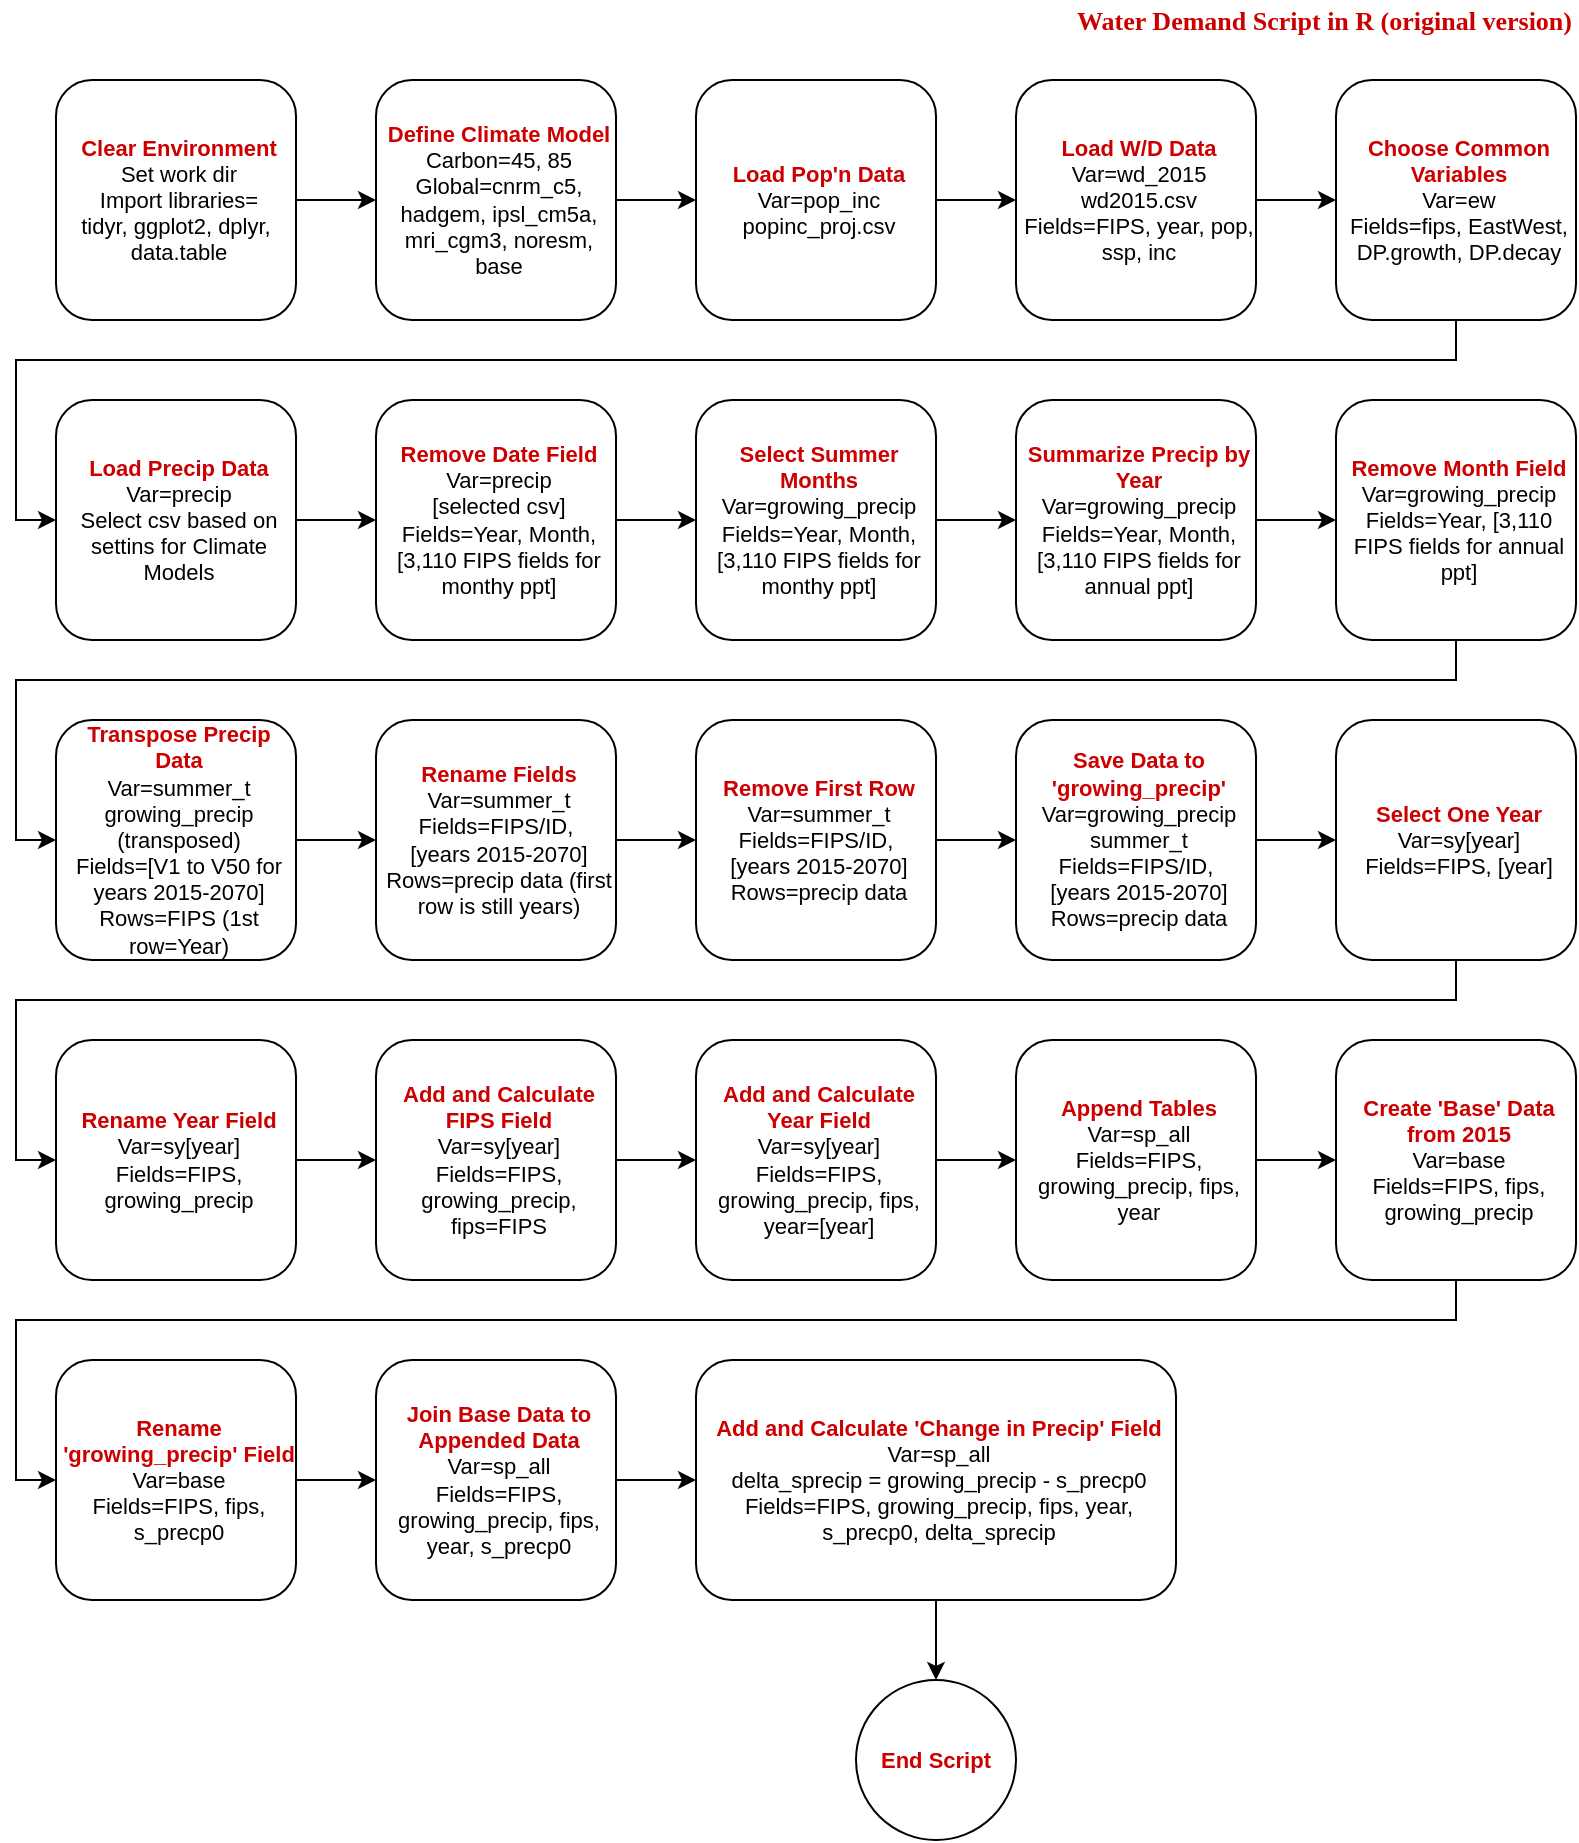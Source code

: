<mxfile version="14.5.1" type="device"><diagram id="We5QGOC63Fbfhzwro2ah" name="Page-1"><mxGraphModel dx="893" dy="936" grid="1" gridSize="10" guides="1" tooltips="1" connect="1" arrows="1" fold="1" page="1" pageScale="1" pageWidth="850" pageHeight="1100" math="0" shadow="0"><root><mxCell id="0"/><mxCell id="1" parent="0"/><mxCell id="MuOmiJMXaoiD6UfXKGo--31" value="" style="edgeStyle=orthogonalEdgeStyle;rounded=0;orthogonalLoop=1;jettySize=auto;html=1;" edge="1" parent="1" source="MuOmiJMXaoiD6UfXKGo--1" target="MuOmiJMXaoiD6UfXKGo--2"><mxGeometry relative="1" as="geometry"/></mxCell><mxCell id="MuOmiJMXaoiD6UfXKGo--1" value="&lt;b style=&quot;font-size: 11px&quot;&gt;&lt;font color=&quot;#cc0000&quot; style=&quot;font-size: 11px&quot;&gt;Clear Environment&lt;/font&gt;&lt;/b&gt;&lt;br style=&quot;font-size: 11px&quot;&gt;Set work dir&lt;br&gt;Import libraries=&lt;br&gt;tidyr,&amp;nbsp;ggplot2,&amp;nbsp;dplyr,&amp;nbsp;&lt;br&gt;data.table" style="rounded=1;whiteSpace=wrap;html=1;perimeterSpacing=0;spacing=0;fontSize=11;spacingTop=1;spacingLeft=4;spacingBottom=1;spacingRight=1;labelPosition=center;verticalLabelPosition=middle;align=center;verticalAlign=middle;" vertex="1" parent="1"><mxGeometry x="40" y="80" width="120" height="120" as="geometry"/></mxCell><mxCell id="MuOmiJMXaoiD6UfXKGo--32" value="" style="edgeStyle=orthogonalEdgeStyle;rounded=0;orthogonalLoop=1;jettySize=auto;html=1;" edge="1" parent="1" source="MuOmiJMXaoiD6UfXKGo--2" target="MuOmiJMXaoiD6UfXKGo--3"><mxGeometry relative="1" as="geometry"/></mxCell><mxCell id="MuOmiJMXaoiD6UfXKGo--2" value="&lt;b style=&quot;font-size: 11px&quot;&gt;&lt;font color=&quot;#cc0000&quot; style=&quot;font-size: 11px&quot;&gt;Define Climate Model&lt;/font&gt;&lt;/b&gt;&lt;br style=&quot;font-size: 11px&quot;&gt;Carbon=45, 85&lt;br&gt;Global=cnrm_c5, hadgem, ipsl_cm5a, mri_cgm3, noresm, base" style="rounded=1;whiteSpace=wrap;html=1;perimeterSpacing=0;spacing=0;fontSize=11;spacingTop=1;spacingLeft=4;spacingBottom=1;spacingRight=1;labelPosition=center;verticalLabelPosition=middle;align=center;verticalAlign=middle;" vertex="1" parent="1"><mxGeometry x="200" y="80" width="120" height="120" as="geometry"/></mxCell><mxCell id="MuOmiJMXaoiD6UfXKGo--33" value="" style="edgeStyle=orthogonalEdgeStyle;rounded=0;orthogonalLoop=1;jettySize=auto;html=1;" edge="1" parent="1" source="MuOmiJMXaoiD6UfXKGo--3" target="MuOmiJMXaoiD6UfXKGo--4"><mxGeometry relative="1" as="geometry"/></mxCell><mxCell id="MuOmiJMXaoiD6UfXKGo--3" value="&lt;font color=&quot;#cc0000&quot;&gt;&lt;b&gt;Load Pop'n Data&lt;br&gt;&lt;/b&gt;&lt;/font&gt;Var=pop_inc&lt;br&gt;popinc_proj.csv" style="rounded=1;whiteSpace=wrap;html=1;perimeterSpacing=0;spacing=0;fontSize=11;spacingTop=1;spacingLeft=4;spacingBottom=1;spacingRight=1;labelPosition=center;verticalLabelPosition=middle;align=center;verticalAlign=middle;" vertex="1" parent="1"><mxGeometry x="360" y="80" width="120" height="120" as="geometry"/></mxCell><mxCell id="MuOmiJMXaoiD6UfXKGo--34" value="" style="edgeStyle=orthogonalEdgeStyle;rounded=0;orthogonalLoop=1;jettySize=auto;html=1;" edge="1" parent="1" source="MuOmiJMXaoiD6UfXKGo--4" target="MuOmiJMXaoiD6UfXKGo--5"><mxGeometry relative="1" as="geometry"/></mxCell><mxCell id="MuOmiJMXaoiD6UfXKGo--4" value="&lt;b style=&quot;font-size: 11px&quot;&gt;&lt;font color=&quot;#cc0000&quot; style=&quot;font-size: 11px&quot;&gt;Load W/D Data&lt;/font&gt;&lt;/b&gt;&lt;br style=&quot;font-size: 11px&quot;&gt;Var=wd_2015&lt;br&gt;wd2015.csv&lt;br&gt;Fields=FIPS, year, pop, ssp, inc" style="rounded=1;whiteSpace=wrap;html=1;perimeterSpacing=0;spacing=0;fontSize=11;spacingTop=1;spacingLeft=4;spacingBottom=1;spacingRight=1;labelPosition=center;verticalLabelPosition=middle;align=center;verticalAlign=middle;" vertex="1" parent="1"><mxGeometry x="520" y="80" width="120" height="120" as="geometry"/></mxCell><mxCell id="MuOmiJMXaoiD6UfXKGo--35" style="edgeStyle=orthogonalEdgeStyle;rounded=0;orthogonalLoop=1;jettySize=auto;html=1;entryX=0;entryY=0.5;entryDx=0;entryDy=0;" edge="1" parent="1" source="MuOmiJMXaoiD6UfXKGo--5" target="MuOmiJMXaoiD6UfXKGo--6"><mxGeometry relative="1" as="geometry"><Array as="points"><mxPoint x="740" y="220"/><mxPoint x="20" y="220"/><mxPoint x="20" y="300"/></Array></mxGeometry></mxCell><mxCell id="MuOmiJMXaoiD6UfXKGo--5" value="&lt;b style=&quot;font-size: 11px&quot;&gt;&lt;font color=&quot;#cc0000&quot; style=&quot;font-size: 11px&quot;&gt;Choose Common Variables&lt;/font&gt;&lt;/b&gt;&lt;br style=&quot;font-size: 11px&quot;&gt;Var=ew&lt;br&gt;Fields=fips, EastWest, DP.growth, DP.decay" style="rounded=1;whiteSpace=wrap;html=1;perimeterSpacing=0;spacing=0;fontSize=11;spacingTop=1;spacingLeft=4;spacingBottom=1;spacingRight=1;labelPosition=center;verticalLabelPosition=middle;align=center;verticalAlign=middle;" vertex="1" parent="1"><mxGeometry x="680" y="80" width="120" height="120" as="geometry"/></mxCell><mxCell id="MuOmiJMXaoiD6UfXKGo--36" value="" style="edgeStyle=orthogonalEdgeStyle;rounded=0;orthogonalLoop=1;jettySize=auto;html=1;" edge="1" parent="1" source="MuOmiJMXaoiD6UfXKGo--6" target="MuOmiJMXaoiD6UfXKGo--7"><mxGeometry relative="1" as="geometry"/></mxCell><mxCell id="MuOmiJMXaoiD6UfXKGo--6" value="&lt;b style=&quot;font-size: 11px&quot;&gt;&lt;font color=&quot;#cc0000&quot; style=&quot;font-size: 11px&quot;&gt;Load Precip Data&lt;/font&gt;&lt;/b&gt;&lt;br style=&quot;font-size: 11px&quot;&gt;Var=precip&lt;br&gt;Select csv based on settins for Climate Models" style="rounded=1;whiteSpace=wrap;html=1;perimeterSpacing=0;spacing=0;fontSize=11;spacingTop=1;spacingLeft=4;spacingBottom=1;spacingRight=1;labelPosition=center;verticalLabelPosition=middle;align=center;verticalAlign=middle;" vertex="1" parent="1"><mxGeometry x="40" y="240" width="120" height="120" as="geometry"/></mxCell><mxCell id="MuOmiJMXaoiD6UfXKGo--37" value="" style="edgeStyle=orthogonalEdgeStyle;rounded=0;orthogonalLoop=1;jettySize=auto;html=1;" edge="1" parent="1" source="MuOmiJMXaoiD6UfXKGo--7" target="MuOmiJMXaoiD6UfXKGo--8"><mxGeometry relative="1" as="geometry"/></mxCell><mxCell id="MuOmiJMXaoiD6UfXKGo--7" value="&lt;b style=&quot;font-size: 11px&quot;&gt;&lt;font color=&quot;#cc0000&quot; style=&quot;font-size: 11px&quot;&gt;Remove Date Field&lt;/font&gt;&lt;/b&gt;&lt;br style=&quot;font-size: 11px&quot;&gt;Var=precip&lt;br&gt;[selected csv]&lt;br&gt;Fields=Year, Month, [3,110 FIPS fields for monthy ppt]" style="rounded=1;whiteSpace=wrap;html=1;perimeterSpacing=0;spacing=0;fontSize=11;spacingTop=1;spacingLeft=4;spacingBottom=1;spacingRight=1;labelPosition=center;verticalLabelPosition=middle;align=center;verticalAlign=middle;" vertex="1" parent="1"><mxGeometry x="200" y="240" width="120" height="120" as="geometry"/></mxCell><mxCell id="MuOmiJMXaoiD6UfXKGo--38" value="" style="edgeStyle=orthogonalEdgeStyle;rounded=0;orthogonalLoop=1;jettySize=auto;html=1;" edge="1" parent="1" source="MuOmiJMXaoiD6UfXKGo--8" target="MuOmiJMXaoiD6UfXKGo--9"><mxGeometry relative="1" as="geometry"/></mxCell><mxCell id="MuOmiJMXaoiD6UfXKGo--8" value="&lt;b style=&quot;font-size: 11px&quot;&gt;&lt;font color=&quot;#cc0000&quot; style=&quot;font-size: 11px&quot;&gt;Select Summer Months&lt;/font&gt;&lt;/b&gt;&lt;br style=&quot;font-size: 11px&quot;&gt;Var=growing_precip&lt;br&gt;Fields=Year, Month, [3,110 FIPS fields&amp;nbsp;for monthy ppt]" style="rounded=1;whiteSpace=wrap;html=1;perimeterSpacing=0;spacing=0;fontSize=11;spacingTop=1;spacingLeft=4;spacingBottom=1;spacingRight=1;labelPosition=center;verticalLabelPosition=middle;align=center;verticalAlign=middle;" vertex="1" parent="1"><mxGeometry x="360" y="240" width="120" height="120" as="geometry"/></mxCell><mxCell id="MuOmiJMXaoiD6UfXKGo--40" value="" style="edgeStyle=orthogonalEdgeStyle;rounded=0;orthogonalLoop=1;jettySize=auto;html=1;" edge="1" parent="1" source="MuOmiJMXaoiD6UfXKGo--9" target="MuOmiJMXaoiD6UfXKGo--10"><mxGeometry relative="1" as="geometry"/></mxCell><mxCell id="MuOmiJMXaoiD6UfXKGo--9" value="&lt;b style=&quot;font-size: 11px&quot;&gt;&lt;font color=&quot;#cc0000&quot; style=&quot;font-size: 11px&quot;&gt;Summarize Precip by Year&lt;/font&gt;&lt;/b&gt;&lt;br style=&quot;font-size: 11px&quot;&gt;Var=growing_precip&lt;br&gt;Fields=Year, Month, [3,110 FIPS fields&amp;nbsp;for annual ppt]" style="rounded=1;whiteSpace=wrap;html=1;perimeterSpacing=0;spacing=0;fontSize=11;spacingTop=1;spacingLeft=4;spacingBottom=1;spacingRight=1;labelPosition=center;verticalLabelPosition=middle;align=center;verticalAlign=middle;" vertex="1" parent="1"><mxGeometry x="520" y="240" width="120" height="120" as="geometry"/></mxCell><mxCell id="MuOmiJMXaoiD6UfXKGo--39" style="edgeStyle=orthogonalEdgeStyle;rounded=0;orthogonalLoop=1;jettySize=auto;html=1;entryX=0;entryY=0.5;entryDx=0;entryDy=0;" edge="1" parent="1" source="MuOmiJMXaoiD6UfXKGo--10" target="MuOmiJMXaoiD6UfXKGo--14"><mxGeometry relative="1" as="geometry"><Array as="points"><mxPoint x="740" y="380"/><mxPoint x="20" y="380"/><mxPoint x="20" y="460"/></Array></mxGeometry></mxCell><mxCell id="MuOmiJMXaoiD6UfXKGo--10" value="&lt;b style=&quot;font-size: 11px&quot;&gt;&lt;font color=&quot;#cc0000&quot; style=&quot;font-size: 11px&quot;&gt;Remove Month Field&lt;/font&gt;&lt;/b&gt;&lt;br style=&quot;font-size: 11px&quot;&gt;Var=growing_precip&lt;br&gt;Fields=Year, [3,110 FIPS fields&amp;nbsp;for annual ppt]" style="rounded=1;whiteSpace=wrap;html=1;perimeterSpacing=0;spacing=0;fontSize=11;spacingTop=1;spacingLeft=4;spacingBottom=1;spacingRight=1;labelPosition=center;verticalLabelPosition=middle;align=center;verticalAlign=middle;" vertex="1" parent="1"><mxGeometry x="680" y="240" width="120" height="120" as="geometry"/></mxCell><mxCell id="MuOmiJMXaoiD6UfXKGo--43" value="" style="edgeStyle=orthogonalEdgeStyle;rounded=0;orthogonalLoop=1;jettySize=auto;html=1;" edge="1" parent="1" source="MuOmiJMXaoiD6UfXKGo--14" target="MuOmiJMXaoiD6UfXKGo--15"><mxGeometry relative="1" as="geometry"/></mxCell><mxCell id="MuOmiJMXaoiD6UfXKGo--14" value="&lt;b style=&quot;font-size: 11px&quot;&gt;&lt;font color=&quot;#cc0000&quot; style=&quot;font-size: 11px&quot;&gt;Transpose Precip Data&lt;/font&gt;&lt;/b&gt;&lt;br style=&quot;font-size: 11px&quot;&gt;Var=summer_t&lt;br&gt;growing_precip (transposed)&lt;br&gt;Fields=[V1 to V50 for years 2015-2070]&lt;br&gt;Rows=FIPS (1st row=Year)" style="rounded=1;whiteSpace=wrap;html=1;perimeterSpacing=0;spacing=0;fontSize=11;spacingTop=1;spacingLeft=4;spacingBottom=1;spacingRight=1;labelPosition=center;verticalLabelPosition=middle;align=center;verticalAlign=middle;" vertex="1" parent="1"><mxGeometry x="40" y="400" width="120" height="120" as="geometry"/></mxCell><mxCell id="MuOmiJMXaoiD6UfXKGo--44" value="" style="edgeStyle=orthogonalEdgeStyle;rounded=0;orthogonalLoop=1;jettySize=auto;html=1;" edge="1" parent="1" source="MuOmiJMXaoiD6UfXKGo--15" target="MuOmiJMXaoiD6UfXKGo--16"><mxGeometry relative="1" as="geometry"/></mxCell><mxCell id="MuOmiJMXaoiD6UfXKGo--15" value="&lt;font color=&quot;#cc0000&quot;&gt;&lt;b&gt;Rename Fields&lt;br&gt;&lt;/b&gt;&lt;/font&gt;Var=summer_t&lt;br&gt;Fields=FIPS/ID,&amp;nbsp;&lt;br&gt;[years 2015-2070]&lt;br&gt;Rows=precip data (first row is still years)" style="rounded=1;whiteSpace=wrap;html=1;perimeterSpacing=0;spacing=0;fontSize=11;spacingTop=1;spacingLeft=4;spacingBottom=1;spacingRight=1;labelPosition=center;verticalLabelPosition=middle;align=center;verticalAlign=middle;" vertex="1" parent="1"><mxGeometry x="200" y="400" width="120" height="120" as="geometry"/></mxCell><mxCell id="MuOmiJMXaoiD6UfXKGo--45" value="" style="edgeStyle=orthogonalEdgeStyle;rounded=0;orthogonalLoop=1;jettySize=auto;html=1;" edge="1" parent="1" source="MuOmiJMXaoiD6UfXKGo--16" target="MuOmiJMXaoiD6UfXKGo--17"><mxGeometry relative="1" as="geometry"/></mxCell><mxCell id="MuOmiJMXaoiD6UfXKGo--16" value="&lt;font color=&quot;#cc0000&quot;&gt;&lt;b&gt;Remove First Row&lt;br&gt;&lt;/b&gt;&lt;/font&gt;Var=summer_t&lt;br&gt;Fields=FIPS/ID,&amp;nbsp;&lt;br&gt;[years 2015-2070]&lt;br&gt;Rows=precip data" style="rounded=1;whiteSpace=wrap;html=1;perimeterSpacing=0;spacing=0;fontSize=11;spacingTop=1;spacingLeft=4;spacingBottom=1;spacingRight=1;labelPosition=center;verticalLabelPosition=middle;align=center;verticalAlign=middle;" vertex="1" parent="1"><mxGeometry x="360" y="400" width="120" height="120" as="geometry"/></mxCell><mxCell id="MuOmiJMXaoiD6UfXKGo--46" value="" style="edgeStyle=orthogonalEdgeStyle;rounded=0;orthogonalLoop=1;jettySize=auto;html=1;" edge="1" parent="1" source="MuOmiJMXaoiD6UfXKGo--17" target="MuOmiJMXaoiD6UfXKGo--18"><mxGeometry relative="1" as="geometry"/></mxCell><mxCell id="MuOmiJMXaoiD6UfXKGo--17" value="&lt;font color=&quot;#cc0000&quot;&gt;&lt;b&gt;Save Data to 'growing_precip'&lt;br&gt;&lt;/b&gt;&lt;/font&gt;Var=growing_precip&lt;br&gt;summer_t&lt;br&gt;Fields=FIPS/ID,&amp;nbsp;&lt;br&gt;[years 2015-2070]&lt;br&gt;Rows=precip data" style="rounded=1;whiteSpace=wrap;html=1;perimeterSpacing=0;spacing=0;fontSize=11;spacingTop=1;spacingLeft=4;spacingBottom=1;spacingRight=1;labelPosition=center;verticalLabelPosition=middle;align=center;verticalAlign=middle;" vertex="1" parent="1"><mxGeometry x="520" y="400" width="120" height="120" as="geometry"/></mxCell><mxCell id="MuOmiJMXaoiD6UfXKGo--41" style="edgeStyle=orthogonalEdgeStyle;rounded=0;orthogonalLoop=1;jettySize=auto;html=1;entryX=0;entryY=0.5;entryDx=0;entryDy=0;" edge="1" parent="1" source="MuOmiJMXaoiD6UfXKGo--18" target="MuOmiJMXaoiD6UfXKGo--19"><mxGeometry relative="1" as="geometry"><Array as="points"><mxPoint x="740" y="540"/><mxPoint x="20" y="540"/><mxPoint x="20" y="620"/></Array></mxGeometry></mxCell><mxCell id="MuOmiJMXaoiD6UfXKGo--18" value="&lt;b style=&quot;font-size: 11px&quot;&gt;&lt;font color=&quot;#cc0000&quot; style=&quot;font-size: 11px&quot;&gt;Select One Year&lt;/font&gt;&lt;/b&gt;&lt;br style=&quot;font-size: 11px&quot;&gt;Var=sy[year]&lt;br&gt;Fields=FIPS, [year]" style="rounded=1;whiteSpace=wrap;html=1;perimeterSpacing=0;spacing=0;fontSize=11;spacingTop=1;spacingLeft=4;spacingBottom=1;spacingRight=1;labelPosition=center;verticalLabelPosition=middle;align=center;verticalAlign=middle;" vertex="1" parent="1"><mxGeometry x="680" y="400" width="120" height="120" as="geometry"/></mxCell><mxCell id="MuOmiJMXaoiD6UfXKGo--47" value="" style="edgeStyle=orthogonalEdgeStyle;rounded=0;orthogonalLoop=1;jettySize=auto;html=1;" edge="1" parent="1" source="MuOmiJMXaoiD6UfXKGo--19" target="MuOmiJMXaoiD6UfXKGo--20"><mxGeometry relative="1" as="geometry"/></mxCell><mxCell id="MuOmiJMXaoiD6UfXKGo--19" value="&lt;font color=&quot;#cc0000&quot;&gt;&lt;b&gt;Rename Year Field&lt;br&gt;&lt;/b&gt;&lt;/font&gt;Var=sy[year]&lt;br&gt;Fields=FIPS, growing_precip" style="rounded=1;whiteSpace=wrap;html=1;perimeterSpacing=0;spacing=0;fontSize=11;spacingTop=1;spacingLeft=4;spacingBottom=1;spacingRight=1;labelPosition=center;verticalLabelPosition=middle;align=center;verticalAlign=middle;" vertex="1" parent="1"><mxGeometry x="40" y="560" width="120" height="120" as="geometry"/></mxCell><mxCell id="MuOmiJMXaoiD6UfXKGo--48" value="" style="edgeStyle=orthogonalEdgeStyle;rounded=0;orthogonalLoop=1;jettySize=auto;html=1;" edge="1" parent="1" source="MuOmiJMXaoiD6UfXKGo--20" target="MuOmiJMXaoiD6UfXKGo--21"><mxGeometry relative="1" as="geometry"/></mxCell><mxCell id="MuOmiJMXaoiD6UfXKGo--20" value="&lt;b style=&quot;font-size: 11px&quot;&gt;&lt;font color=&quot;#cc0000&quot; style=&quot;font-size: 11px&quot;&gt;Add and Calculate FIPS Field&lt;/font&gt;&lt;/b&gt;&lt;br style=&quot;font-size: 11px&quot;&gt;Var=sy[year]&lt;br&gt;Fields=FIPS, growing_precip, fips=FIPS" style="rounded=1;whiteSpace=wrap;html=1;perimeterSpacing=0;spacing=0;fontSize=11;spacingTop=1;spacingLeft=4;spacingBottom=1;spacingRight=1;labelPosition=center;verticalLabelPosition=middle;align=center;verticalAlign=middle;" vertex="1" parent="1"><mxGeometry x="200" y="560" width="120" height="120" as="geometry"/></mxCell><mxCell id="MuOmiJMXaoiD6UfXKGo--49" value="" style="edgeStyle=orthogonalEdgeStyle;rounded=0;orthogonalLoop=1;jettySize=auto;html=1;" edge="1" parent="1" source="MuOmiJMXaoiD6UfXKGo--21" target="MuOmiJMXaoiD6UfXKGo--22"><mxGeometry relative="1" as="geometry"/></mxCell><mxCell id="MuOmiJMXaoiD6UfXKGo--21" value="&lt;b&gt;&lt;font color=&quot;#cc0000&quot;&gt;Add and Calculate Year Field&lt;/font&gt;&lt;/b&gt;&lt;br&gt;Var=sy[year]&lt;br&gt;Fields=FIPS, growing_precip, fips, year=[year]" style="rounded=1;whiteSpace=wrap;html=1;perimeterSpacing=0;spacing=0;fontSize=11;spacingTop=1;spacingLeft=4;spacingBottom=1;spacingRight=1;labelPosition=center;verticalLabelPosition=middle;align=center;verticalAlign=middle;" vertex="1" parent="1"><mxGeometry x="360" y="560" width="120" height="120" as="geometry"/></mxCell><mxCell id="MuOmiJMXaoiD6UfXKGo--54" value="" style="edgeStyle=orthogonalEdgeStyle;rounded=0;orthogonalLoop=1;jettySize=auto;html=1;" edge="1" parent="1" source="MuOmiJMXaoiD6UfXKGo--22" target="MuOmiJMXaoiD6UfXKGo--23"><mxGeometry relative="1" as="geometry"/></mxCell><mxCell id="MuOmiJMXaoiD6UfXKGo--22" value="&lt;font color=&quot;#cc0000&quot;&gt;&lt;b&gt;Append Tables&lt;br&gt;&lt;/b&gt;&lt;/font&gt;Var=sp_all&lt;br&gt;Fields=FIPS, growing_precip, fips, year" style="rounded=1;whiteSpace=wrap;html=1;perimeterSpacing=0;spacing=0;fontSize=11;spacingTop=1;spacingLeft=4;spacingBottom=1;spacingRight=1;labelPosition=center;verticalLabelPosition=middle;align=center;verticalAlign=middle;" vertex="1" parent="1"><mxGeometry x="520" y="560" width="120" height="120" as="geometry"/></mxCell><mxCell id="MuOmiJMXaoiD6UfXKGo--50" value="" style="edgeStyle=orthogonalEdgeStyle;rounded=0;orthogonalLoop=1;jettySize=auto;html=1;" edge="1" parent="1" source="MuOmiJMXaoiD6UfXKGo--23" target="MuOmiJMXaoiD6UfXKGo--24"><mxGeometry relative="1" as="geometry"><Array as="points"><mxPoint x="740" y="700"/><mxPoint x="20" y="700"/><mxPoint x="20" y="780"/></Array></mxGeometry></mxCell><mxCell id="MuOmiJMXaoiD6UfXKGo--23" value="&lt;font color=&quot;#cc0000&quot;&gt;&lt;b&gt;Create 'Base' Data from 2015&lt;br&gt;&lt;/b&gt;&lt;/font&gt;Var=base&lt;br&gt;Fields=FIPS, fips, growing_precip" style="rounded=1;whiteSpace=wrap;html=1;perimeterSpacing=0;spacing=0;fontSize=11;spacingTop=1;spacingLeft=4;spacingBottom=1;spacingRight=1;labelPosition=center;verticalLabelPosition=middle;align=center;verticalAlign=middle;" vertex="1" parent="1"><mxGeometry x="680" y="560" width="120" height="120" as="geometry"/></mxCell><mxCell id="MuOmiJMXaoiD6UfXKGo--51" value="" style="edgeStyle=orthogonalEdgeStyle;rounded=0;orthogonalLoop=1;jettySize=auto;html=1;" edge="1" parent="1" source="MuOmiJMXaoiD6UfXKGo--24" target="MuOmiJMXaoiD6UfXKGo--25"><mxGeometry relative="1" as="geometry"/></mxCell><mxCell id="MuOmiJMXaoiD6UfXKGo--24" value="&lt;font color=&quot;#cc0000&quot;&gt;&lt;b&gt;Rename 'growing_precip' Field&lt;br&gt;&lt;/b&gt;&lt;/font&gt;Var=base&lt;br&gt;Fields=FIPS, fips, s_precp0" style="rounded=1;whiteSpace=wrap;html=1;perimeterSpacing=0;spacing=0;fontSize=11;spacingTop=1;spacingLeft=4;spacingBottom=1;spacingRight=1;labelPosition=center;verticalLabelPosition=middle;align=center;verticalAlign=middle;" vertex="1" parent="1"><mxGeometry x="40" y="720" width="120" height="120" as="geometry"/></mxCell><mxCell id="MuOmiJMXaoiD6UfXKGo--52" value="" style="edgeStyle=orthogonalEdgeStyle;rounded=0;orthogonalLoop=1;jettySize=auto;html=1;" edge="1" parent="1" source="MuOmiJMXaoiD6UfXKGo--25" target="MuOmiJMXaoiD6UfXKGo--26"><mxGeometry relative="1" as="geometry"/></mxCell><mxCell id="MuOmiJMXaoiD6UfXKGo--25" value="&lt;font color=&quot;#cc0000&quot;&gt;&lt;b&gt;Join Base Data to Appended Data&lt;br&gt;&lt;/b&gt;&lt;/font&gt;Var=sp_all&lt;br&gt;Fields=FIPS, growing_precip, fips, year, s_precp0" style="rounded=1;whiteSpace=wrap;html=1;perimeterSpacing=0;spacing=0;fontSize=11;spacingTop=1;spacingLeft=4;spacingBottom=1;spacingRight=1;labelPosition=center;verticalLabelPosition=middle;align=center;verticalAlign=middle;" vertex="1" parent="1"><mxGeometry x="200" y="720" width="120" height="120" as="geometry"/></mxCell><mxCell id="MuOmiJMXaoiD6UfXKGo--53" value="" style="edgeStyle=orthogonalEdgeStyle;rounded=0;orthogonalLoop=1;jettySize=auto;html=1;" edge="1" parent="1" source="MuOmiJMXaoiD6UfXKGo--26" target="MuOmiJMXaoiD6UfXKGo--27"><mxGeometry relative="1" as="geometry"/></mxCell><mxCell id="MuOmiJMXaoiD6UfXKGo--26" value="&lt;font color=&quot;#cc0000&quot;&gt;&lt;b&gt;Add and Calculate 'Change in Precip' Field&lt;br&gt;&lt;/b&gt;&lt;/font&gt;Var=sp_all&lt;br&gt;delta_sprecip = growing_precip - s_precp0&lt;br&gt;Fields=FIPS, growing_precip, fips, year, s_precp0,&amp;nbsp;delta_sprecip" style="rounded=1;whiteSpace=wrap;html=1;perimeterSpacing=0;spacing=0;fontSize=11;spacingTop=1;spacingLeft=4;spacingBottom=1;spacingRight=1;labelPosition=center;verticalLabelPosition=middle;align=center;verticalAlign=middle;" vertex="1" parent="1"><mxGeometry x="360" y="720" width="240" height="120" as="geometry"/></mxCell><mxCell id="MuOmiJMXaoiD6UfXKGo--27" value="&lt;b style=&quot;color: rgb(204 , 0 , 0) ; font-size: 11px&quot;&gt;End Script&lt;br&gt;&lt;/b&gt;" style="ellipse;whiteSpace=wrap;html=1;aspect=fixed;" vertex="1" parent="1"><mxGeometry x="440" y="880" width="80" height="80" as="geometry"/></mxCell><mxCell id="MuOmiJMXaoiD6UfXKGo--29" value="&lt;b&gt;&lt;font color=&quot;#cc0000&quot; face=&quot;Georgia&quot; style=&quot;font-size: 13px&quot;&gt;Water Demand Script in R (original version)&lt;/font&gt;&lt;/b&gt;" style="text;html=1;strokeColor=none;fillColor=none;align=right;verticalAlign=middle;whiteSpace=wrap;rounded=0;" vertex="1" parent="1"><mxGeometry x="420" y="40" width="380" height="20" as="geometry"/></mxCell></root></mxGraphModel></diagram></mxfile>